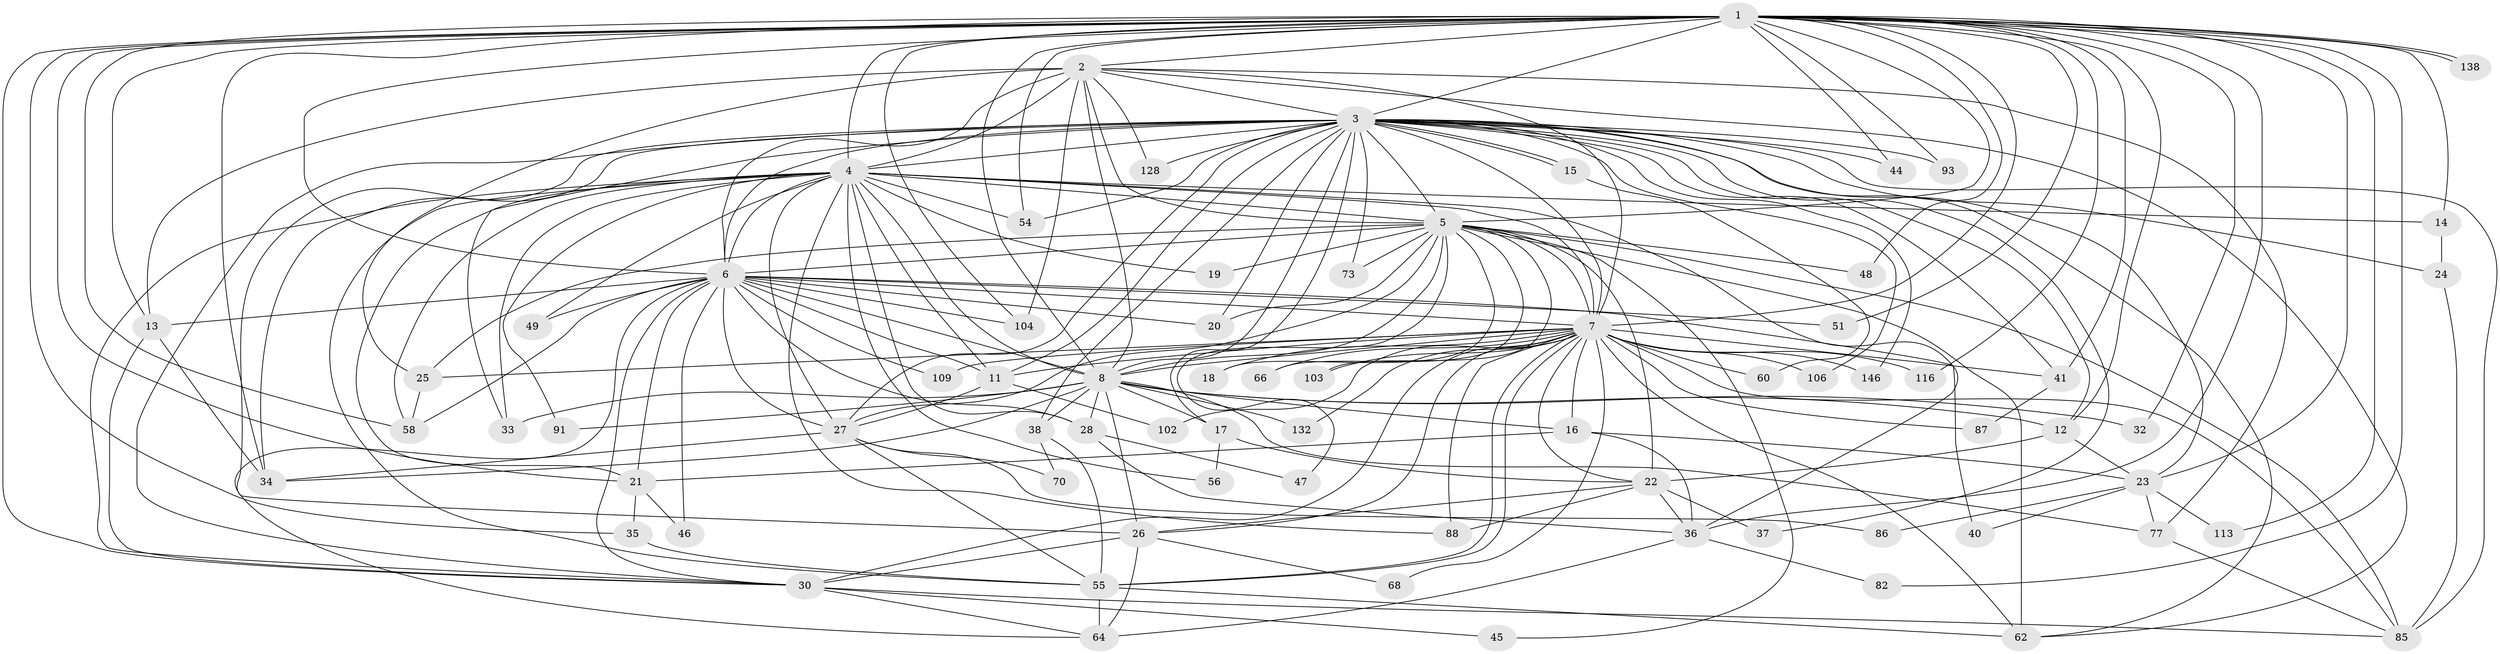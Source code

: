 // original degree distribution, {36: 0.00684931506849315, 15: 0.02054794520547945, 37: 0.0136986301369863, 25: 0.00684931506849315, 24: 0.00684931506849315, 21: 0.00684931506849315, 19: 0.00684931506849315, 4: 0.11643835616438356, 6: 0.00684931506849315, 3: 0.14383561643835616, 5: 0.0684931506849315, 2: 0.5616438356164384, 7: 0.0136986301369863, 8: 0.0136986301369863, 9: 0.00684931506849315}
// Generated by graph-tools (version 1.1) at 2025/14/03/09/25 04:14:07]
// undirected, 73 vertices, 209 edges
graph export_dot {
graph [start="1"]
  node [color=gray90,style=filled];
  1 [super="+31"];
  2;
  3;
  4;
  5;
  6 [super="+110+76+9"];
  7;
  8 [super="+105+95+81+10"];
  11 [super="+84+144"];
  12 [super="+114+65+80"];
  13 [super="+72"];
  14;
  15;
  16;
  17;
  18;
  19;
  20 [super="+92"];
  21 [super="+136+29"];
  22 [super="+71+127+50"];
  23 [super="+112+137"];
  24;
  25 [super="+79"];
  26 [super="+43"];
  27 [super="+94+59"];
  28 [super="+118"];
  30 [super="+124+99+42+53"];
  32 [super="+111"];
  33 [super="+69"];
  34 [super="+139+83+107"];
  35;
  36 [super="+78"];
  37;
  38 [super="+125"];
  40;
  41 [super="+96+52"];
  44;
  45;
  46;
  47;
  48;
  49;
  51;
  54 [super="+126"];
  55 [super="+117+120+57+67+98"];
  56;
  58 [super="+61"];
  60;
  62 [super="+75+89"];
  64 [super="+122"];
  66;
  68;
  70;
  73;
  77 [super="+131"];
  82;
  85 [super="+108+115"];
  86;
  87;
  88 [super="+101"];
  91;
  93;
  102;
  103;
  104 [super="+134"];
  106;
  109;
  113;
  116;
  128;
  132;
  138;
  146;
  1 -- 2;
  1 -- 3;
  1 -- 4;
  1 -- 5;
  1 -- 6 [weight=3];
  1 -- 7 [weight=2];
  1 -- 8 [weight=3];
  1 -- 12;
  1 -- 13;
  1 -- 14;
  1 -- 30 [weight=2];
  1 -- 34 [weight=2];
  1 -- 35;
  1 -- 44;
  1 -- 48;
  1 -- 51;
  1 -- 54;
  1 -- 82;
  1 -- 93;
  1 -- 104;
  1 -- 113;
  1 -- 116;
  1 -- 138;
  1 -- 138;
  1 -- 41 [weight=2];
  1 -- 32;
  1 -- 58;
  1 -- 36;
  1 -- 23;
  1 -- 21;
  2 -- 3;
  2 -- 4;
  2 -- 5;
  2 -- 6 [weight=2];
  2 -- 7;
  2 -- 8 [weight=2];
  2 -- 25;
  2 -- 104;
  2 -- 128;
  2 -- 62;
  2 -- 77;
  2 -- 13;
  3 -- 4;
  3 -- 5;
  3 -- 6 [weight=2];
  3 -- 7;
  3 -- 8 [weight=2];
  3 -- 12;
  3 -- 15;
  3 -- 15;
  3 -- 17;
  3 -- 20;
  3 -- 24;
  3 -- 26 [weight=2];
  3 -- 37;
  3 -- 38 [weight=2];
  3 -- 41;
  3 -- 44;
  3 -- 73;
  3 -- 93;
  3 -- 106;
  3 -- 128;
  3 -- 146;
  3 -- 34;
  3 -- 11;
  3 -- 62;
  3 -- 85 [weight=2];
  3 -- 54;
  3 -- 27;
  3 -- 33;
  3 -- 30;
  3 -- 23;
  4 -- 5;
  4 -- 6 [weight=2];
  4 -- 7;
  4 -- 8 [weight=2];
  4 -- 14;
  4 -- 19;
  4 -- 27;
  4 -- 28;
  4 -- 33;
  4 -- 36;
  4 -- 49;
  4 -- 54;
  4 -- 56;
  4 -- 91;
  4 -- 55;
  4 -- 11;
  4 -- 21;
  4 -- 58;
  4 -- 30;
  4 -- 88;
  5 -- 6 [weight=2];
  5 -- 7;
  5 -- 8 [weight=3];
  5 -- 18;
  5 -- 19;
  5 -- 20;
  5 -- 25;
  5 -- 27;
  5 -- 45;
  5 -- 47;
  5 -- 48;
  5 -- 66;
  5 -- 73;
  5 -- 85;
  5 -- 103;
  5 -- 62;
  5 -- 22;
  6 -- 7 [weight=3];
  6 -- 8 [weight=4];
  6 -- 21;
  6 -- 58;
  6 -- 104;
  6 -- 64;
  6 -- 11;
  6 -- 13;
  6 -- 20;
  6 -- 27;
  6 -- 28;
  6 -- 30;
  6 -- 40;
  6 -- 109;
  6 -- 46 [weight=2];
  6 -- 49;
  6 -- 51;
  7 -- 8 [weight=3];
  7 -- 11;
  7 -- 16;
  7 -- 18;
  7 -- 22;
  7 -- 26;
  7 -- 41;
  7 -- 55;
  7 -- 55;
  7 -- 60;
  7 -- 62;
  7 -- 66;
  7 -- 68;
  7 -- 85;
  7 -- 87;
  7 -- 88;
  7 -- 102;
  7 -- 103;
  7 -- 106;
  7 -- 109;
  7 -- 116;
  7 -- 132;
  7 -- 146;
  7 -- 30 [weight=2];
  7 -- 25;
  8 -- 28;
  8 -- 32 [weight=2];
  8 -- 77;
  8 -- 26;
  8 -- 33;
  8 -- 132;
  8 -- 38;
  8 -- 12;
  8 -- 16;
  8 -- 17;
  8 -- 91;
  8 -- 34;
  11 -- 102;
  11 -- 27;
  12 -- 23;
  12 -- 22 [weight=2];
  13 -- 34;
  13 -- 30;
  14 -- 24;
  15 -- 60;
  16 -- 21;
  16 -- 23;
  16 -- 36;
  17 -- 22;
  17 -- 56;
  21 -- 35;
  21 -- 46;
  22 -- 37;
  22 -- 26;
  22 -- 36;
  22 -- 88;
  23 -- 40;
  23 -- 77;
  23 -- 86;
  23 -- 113;
  24 -- 85;
  25 -- 58;
  26 -- 64;
  26 -- 68;
  26 -- 30;
  27 -- 55;
  27 -- 86;
  27 -- 70;
  27 -- 34;
  28 -- 47;
  28 -- 36;
  30 -- 45;
  30 -- 64;
  30 -- 85;
  35 -- 55;
  36 -- 64;
  36 -- 82;
  38 -- 70;
  38 -- 55;
  41 -- 87;
  55 -- 62;
  55 -- 64;
  77 -- 85;
}
